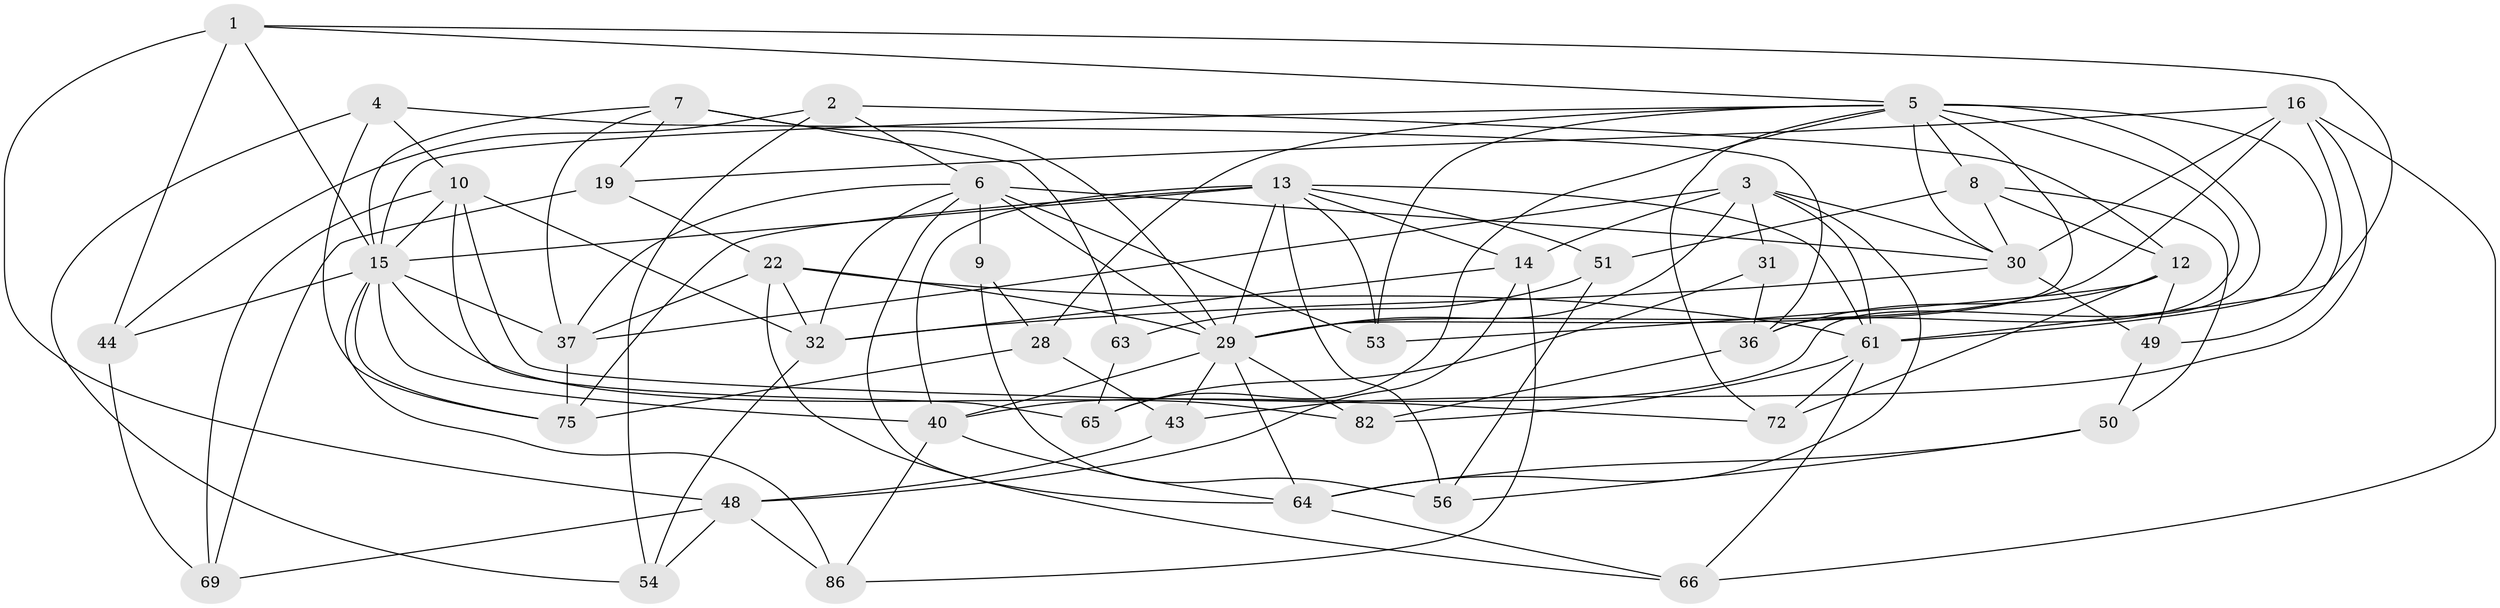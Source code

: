 // original degree distribution, {4: 1.0}
// Generated by graph-tools (version 1.1) at 2025/16/03/09/25 04:16:42]
// undirected, 44 vertices, 119 edges
graph export_dot {
graph [start="1"]
  node [color=gray90,style=filled];
  1 [super="+46"];
  2;
  3 [super="+85+73"];
  4;
  5 [super="+11+20+26"];
  6 [super="+60+23"];
  7 [super="+25"];
  8 [super="+70"];
  9;
  10 [super="+33+34"];
  12 [super="+18"];
  13 [super="+17"];
  14 [super="+38"];
  15 [super="+27+21+59"];
  16 [super="+52"];
  19;
  22 [super="+76"];
  28;
  29 [super="+68+35+39+47"];
  30 [super="+45+88"];
  31;
  32 [super="+42"];
  36 [super="+55"];
  37 [super="+79"];
  40 [super="+77"];
  43;
  44;
  48 [super="+58"];
  49;
  50;
  51;
  53;
  54;
  56;
  61 [super="+67"];
  63;
  64 [super="+74"];
  65 [super="+80"];
  66;
  69;
  72;
  75 [super="+81"];
  82;
  86;
  1 -- 15 [weight=2];
  1 -- 61;
  1 -- 48;
  1 -- 44;
  1 -- 5;
  2 -- 12;
  2 -- 54;
  2 -- 44;
  2 -- 6;
  3 -- 30;
  3 -- 64;
  3 -- 61;
  3 -- 31;
  3 -- 29;
  3 -- 14 [weight=2];
  3 -- 37;
  4 -- 54;
  4 -- 36;
  4 -- 10;
  4 -- 75;
  5 -- 65;
  5 -- 36;
  5 -- 29;
  5 -- 53;
  5 -- 8 [weight=2];
  5 -- 72;
  5 -- 28;
  5 -- 40;
  5 -- 61;
  5 -- 30 [weight=2];
  5 -- 15;
  6 -- 9 [weight=2];
  6 -- 32;
  6 -- 64;
  6 -- 29 [weight=2];
  6 -- 37;
  6 -- 53;
  6 -- 30;
  7 -- 19;
  7 -- 63 [weight=2];
  7 -- 29;
  7 -- 37;
  7 -- 15;
  8 -- 50;
  8 -- 51;
  8 -- 12;
  8 -- 30;
  9 -- 28;
  9 -- 56;
  10 -- 65 [weight=3];
  10 -- 32;
  10 -- 69;
  10 -- 72;
  10 -- 15;
  12 -- 53;
  12 -- 36;
  12 -- 72;
  12 -- 49;
  13 -- 51;
  13 -- 29;
  13 -- 75 [weight=2];
  13 -- 14;
  13 -- 53;
  13 -- 56;
  13 -- 61;
  13 -- 40;
  13 -- 15;
  14 -- 48;
  14 -- 86;
  14 -- 32;
  15 -- 40;
  15 -- 44;
  15 -- 37;
  15 -- 75;
  15 -- 82;
  15 -- 86;
  16 -- 66;
  16 -- 19;
  16 -- 49;
  16 -- 43;
  16 -- 30;
  16 -- 29;
  19 -- 69;
  19 -- 22;
  22 -- 66;
  22 -- 61;
  22 -- 32;
  22 -- 37;
  22 -- 29;
  28 -- 75;
  28 -- 43;
  29 -- 82;
  29 -- 43;
  29 -- 64;
  29 -- 40;
  30 -- 49;
  30 -- 32;
  31 -- 65;
  31 -- 36 [weight=2];
  32 -- 54;
  36 -- 82;
  37 -- 75;
  40 -- 64;
  40 -- 86;
  43 -- 48;
  44 -- 69;
  48 -- 86;
  48 -- 54;
  48 -- 69;
  49 -- 50;
  50 -- 64;
  50 -- 56;
  51 -- 63;
  51 -- 56;
  61 -- 66;
  61 -- 82;
  61 -- 72;
  63 -- 65;
  64 -- 66;
}
